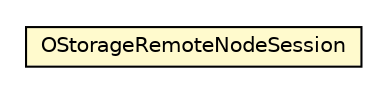 #!/usr/local/bin/dot
#
# Class diagram 
# Generated by UMLGraph version R5_6-24-gf6e263 (http://www.umlgraph.org/)
#

digraph G {
	edge [fontname="Helvetica",fontsize=10,labelfontname="Helvetica",labelfontsize=10];
	node [fontname="Helvetica",fontsize=10,shape=plaintext];
	nodesep=0.25;
	ranksep=0.5;
	// com.orientechnologies.orient.client.remote.OStorageRemoteNodeSession
	c4049535 [label=<<table title="com.orientechnologies.orient.client.remote.OStorageRemoteNodeSession" border="0" cellborder="1" cellspacing="0" cellpadding="2" port="p" bgcolor="lemonChiffon" href="./OStorageRemoteNodeSession.html">
		<tr><td><table border="0" cellspacing="0" cellpadding="1">
<tr><td align="center" balign="center"> OStorageRemoteNodeSession </td></tr>
		</table></td></tr>
		</table>>, URL="./OStorageRemoteNodeSession.html", fontname="Helvetica", fontcolor="black", fontsize=10.0];
}


